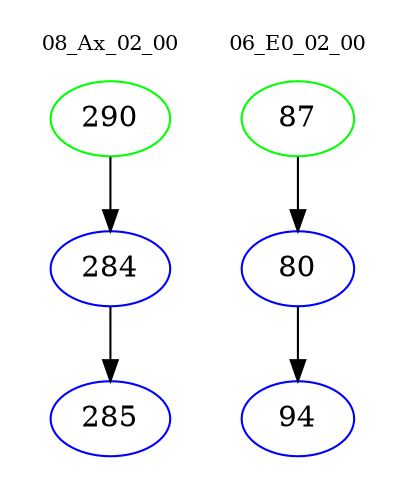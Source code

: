 digraph{
subgraph cluster_0 {
color = white
label = "08_Ax_02_00";
fontsize=10;
T0_290 [label="290", color="green"]
T0_290 -> T0_284 [color="black"]
T0_284 [label="284", color="blue"]
T0_284 -> T0_285 [color="black"]
T0_285 [label="285", color="blue"]
}
subgraph cluster_1 {
color = white
label = "06_E0_02_00";
fontsize=10;
T1_87 [label="87", color="green"]
T1_87 -> T1_80 [color="black"]
T1_80 [label="80", color="blue"]
T1_80 -> T1_94 [color="black"]
T1_94 [label="94", color="blue"]
}
}
